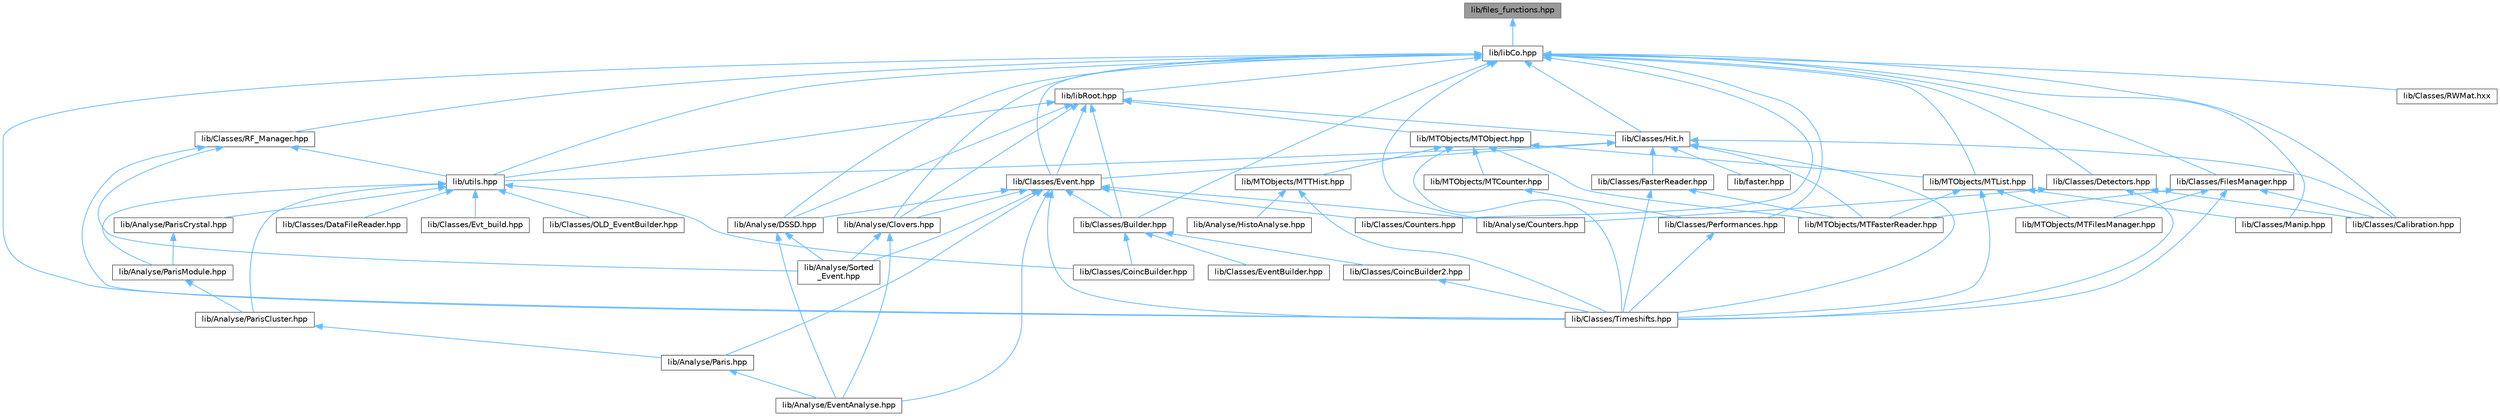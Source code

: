 digraph "lib/files_functions.hpp"
{
 // LATEX_PDF_SIZE
  bgcolor="transparent";
  edge [fontname=Helvetica,fontsize=10,labelfontname=Helvetica,labelfontsize=10];
  node [fontname=Helvetica,fontsize=10,shape=box,height=0.2,width=0.4];
  Node1 [id="Node000001",label="lib/files_functions.hpp",height=0.2,width=0.4,color="gray40", fillcolor="grey60", style="filled", fontcolor="black",tooltip=" "];
  Node1 -> Node2 [id="edge1_Node000001_Node000002",dir="back",color="steelblue1",style="solid",tooltip=" "];
  Node2 [id="Node000002",label="lib/libCo.hpp",height=0.2,width=0.4,color="grey40", fillcolor="white", style="filled",URL="$lib_co_8hpp.html",tooltip=" "];
  Node2 -> Node3 [id="edge2_Node000002_Node000003",dir="back",color="steelblue1",style="solid",tooltip=" "];
  Node3 [id="Node000003",label="lib/Analyse/Clovers.hpp",height=0.2,width=0.4,color="grey40", fillcolor="white", style="filled",URL="$_clovers_8hpp.html",tooltip=" "];
  Node3 -> Node4 [id="edge3_Node000003_Node000004",dir="back",color="steelblue1",style="solid",tooltip=" "];
  Node4 [id="Node000004",label="lib/Analyse/EventAnalyse.hpp",height=0.2,width=0.4,color="grey40", fillcolor="white", style="filled",URL="$_event_analyse_8hpp.html",tooltip=" "];
  Node3 -> Node5 [id="edge4_Node000003_Node000005",dir="back",color="steelblue1",style="solid",tooltip=" "];
  Node5 [id="Node000005",label="lib/Analyse/Sorted\l_Event.hpp",height=0.2,width=0.4,color="grey40", fillcolor="white", style="filled",URL="$_sorted___event_8hpp.html",tooltip=" "];
  Node2 -> Node6 [id="edge5_Node000002_Node000006",dir="back",color="steelblue1",style="solid",tooltip=" "];
  Node6 [id="Node000006",label="lib/Analyse/Counters.hpp",height=0.2,width=0.4,color="grey40", fillcolor="white", style="filled",URL="$_analyse_2_counters_8hpp.html",tooltip=" "];
  Node2 -> Node7 [id="edge6_Node000002_Node000007",dir="back",color="steelblue1",style="solid",tooltip=" "];
  Node7 [id="Node000007",label="lib/Analyse/DSSD.hpp",height=0.2,width=0.4,color="grey40", fillcolor="white", style="filled",URL="$_d_s_s_d_8hpp.html",tooltip=" "];
  Node7 -> Node4 [id="edge7_Node000007_Node000004",dir="back",color="steelblue1",style="solid",tooltip=" "];
  Node7 -> Node5 [id="edge8_Node000007_Node000005",dir="back",color="steelblue1",style="solid",tooltip=" "];
  Node2 -> Node8 [id="edge9_Node000002_Node000008",dir="back",color="steelblue1",style="solid",tooltip=" "];
  Node8 [id="Node000008",label="lib/Classes/Builder.hpp",height=0.2,width=0.4,color="grey40", fillcolor="white", style="filled",URL="$_builder_8hpp.html",tooltip=" "];
  Node8 -> Node9 [id="edge10_Node000008_Node000009",dir="back",color="steelblue1",style="solid",tooltip=" "];
  Node9 [id="Node000009",label="lib/Classes/CoincBuilder.hpp",height=0.2,width=0.4,color="grey40", fillcolor="white", style="filled",URL="$_coinc_builder_8hpp.html",tooltip=" "];
  Node8 -> Node10 [id="edge11_Node000008_Node000010",dir="back",color="steelblue1",style="solid",tooltip=" "];
  Node10 [id="Node000010",label="lib/Classes/CoincBuilder2.hpp",height=0.2,width=0.4,color="grey40", fillcolor="white", style="filled",URL="$_coinc_builder2_8hpp.html",tooltip=" "];
  Node10 -> Node11 [id="edge12_Node000010_Node000011",dir="back",color="steelblue1",style="solid",tooltip=" "];
  Node11 [id="Node000011",label="lib/Classes/Timeshifts.hpp",height=0.2,width=0.4,color="grey40", fillcolor="white", style="filled",URL="$_timeshifts_8hpp.html",tooltip=" "];
  Node8 -> Node12 [id="edge13_Node000008_Node000012",dir="back",color="steelblue1",style="solid",tooltip=" "];
  Node12 [id="Node000012",label="lib/Classes/EventBuilder.hpp",height=0.2,width=0.4,color="grey40", fillcolor="white", style="filled",URL="$_event_builder_8hpp.html",tooltip=" "];
  Node2 -> Node13 [id="edge14_Node000002_Node000013",dir="back",color="steelblue1",style="solid",tooltip=" "];
  Node13 [id="Node000013",label="lib/Classes/Calibration.hpp",height=0.2,width=0.4,color="grey40", fillcolor="white", style="filled",URL="$_calibration_8hpp.html",tooltip=" "];
  Node2 -> Node14 [id="edge15_Node000002_Node000014",dir="back",color="steelblue1",style="solid",tooltip=" "];
  Node14 [id="Node000014",label="lib/Classes/Counters.hpp",height=0.2,width=0.4,color="grey40", fillcolor="white", style="filled",URL="$_classes_2_counters_8hpp.html",tooltip=" "];
  Node2 -> Node15 [id="edge16_Node000002_Node000015",dir="back",color="steelblue1",style="solid",tooltip=" "];
  Node15 [id="Node000015",label="lib/Classes/Detectors.hpp",height=0.2,width=0.4,color="grey40", fillcolor="white", style="filled",URL="$_detectors_8hpp.html",tooltip=" "];
  Node15 -> Node6 [id="edge17_Node000015_Node000006",dir="back",color="steelblue1",style="solid",tooltip=" "];
  Node15 -> Node13 [id="edge18_Node000015_Node000013",dir="back",color="steelblue1",style="solid",tooltip=" "];
  Node15 -> Node11 [id="edge19_Node000015_Node000011",dir="back",color="steelblue1",style="solid",tooltip=" "];
  Node2 -> Node16 [id="edge20_Node000002_Node000016",dir="back",color="steelblue1",style="solid",tooltip=" "];
  Node16 [id="Node000016",label="lib/Classes/Event.hpp",height=0.2,width=0.4,color="grey40", fillcolor="white", style="filled",URL="$_event_8hpp.html",tooltip=" "];
  Node16 -> Node3 [id="edge21_Node000016_Node000003",dir="back",color="steelblue1",style="solid",tooltip=" "];
  Node16 -> Node6 [id="edge22_Node000016_Node000006",dir="back",color="steelblue1",style="solid",tooltip=" "];
  Node16 -> Node7 [id="edge23_Node000016_Node000007",dir="back",color="steelblue1",style="solid",tooltip=" "];
  Node16 -> Node4 [id="edge24_Node000016_Node000004",dir="back",color="steelblue1",style="solid",tooltip=" "];
  Node16 -> Node17 [id="edge25_Node000016_Node000017",dir="back",color="steelblue1",style="solid",tooltip=" "];
  Node17 [id="Node000017",label="lib/Analyse/Paris.hpp",height=0.2,width=0.4,color="grey40", fillcolor="white", style="filled",URL="$_paris_8hpp.html",tooltip=" "];
  Node17 -> Node4 [id="edge26_Node000017_Node000004",dir="back",color="steelblue1",style="solid",tooltip=" "];
  Node16 -> Node5 [id="edge27_Node000016_Node000005",dir="back",color="steelblue1",style="solid",tooltip=" "];
  Node16 -> Node8 [id="edge28_Node000016_Node000008",dir="back",color="steelblue1",style="solid",tooltip=" "];
  Node16 -> Node14 [id="edge29_Node000016_Node000014",dir="back",color="steelblue1",style="solid",tooltip=" "];
  Node16 -> Node11 [id="edge30_Node000016_Node000011",dir="back",color="steelblue1",style="solid",tooltip=" "];
  Node2 -> Node18 [id="edge31_Node000002_Node000018",dir="back",color="steelblue1",style="solid",tooltip=" "];
  Node18 [id="Node000018",label="lib/Classes/FilesManager.hpp",height=0.2,width=0.4,color="grey40", fillcolor="white", style="filled",URL="$_files_manager_8hpp.html",tooltip=" "];
  Node18 -> Node13 [id="edge32_Node000018_Node000013",dir="back",color="steelblue1",style="solid",tooltip=" "];
  Node18 -> Node11 [id="edge33_Node000018_Node000011",dir="back",color="steelblue1",style="solid",tooltip=" "];
  Node18 -> Node19 [id="edge34_Node000018_Node000019",dir="back",color="steelblue1",style="solid",tooltip=" "];
  Node19 [id="Node000019",label="lib/MTObjects/MTFasterReader.hpp",height=0.2,width=0.4,color="grey40", fillcolor="white", style="filled",URL="$_m_t_faster_reader_8hpp.html",tooltip=" "];
  Node18 -> Node20 [id="edge35_Node000018_Node000020",dir="back",color="steelblue1",style="solid",tooltip=" "];
  Node20 [id="Node000020",label="lib/MTObjects/MTFilesManager.hpp",height=0.2,width=0.4,color="grey40", fillcolor="white", style="filled",URL="$_m_t_files_manager_8hpp.html",tooltip=" "];
  Node2 -> Node21 [id="edge36_Node000002_Node000021",dir="back",color="steelblue1",style="solid",tooltip=" "];
  Node21 [id="Node000021",label="lib/Classes/Hit.h",height=0.2,width=0.4,color="grey40", fillcolor="white", style="filled",URL="$_hit_8h.html",tooltip=" "];
  Node21 -> Node13 [id="edge37_Node000021_Node000013",dir="back",color="steelblue1",style="solid",tooltip=" "];
  Node21 -> Node16 [id="edge38_Node000021_Node000016",dir="back",color="steelblue1",style="solid",tooltip=" "];
  Node21 -> Node22 [id="edge39_Node000021_Node000022",dir="back",color="steelblue1",style="solid",tooltip=" "];
  Node22 [id="Node000022",label="lib/Classes/FasterReader.hpp",height=0.2,width=0.4,color="grey40", fillcolor="white", style="filled",URL="$_faster_reader_8hpp.html",tooltip=" "];
  Node22 -> Node11 [id="edge40_Node000022_Node000011",dir="back",color="steelblue1",style="solid",tooltip=" "];
  Node22 -> Node19 [id="edge41_Node000022_Node000019",dir="back",color="steelblue1",style="solid",tooltip=" "];
  Node21 -> Node11 [id="edge42_Node000021_Node000011",dir="back",color="steelblue1",style="solid",tooltip=" "];
  Node21 -> Node19 [id="edge43_Node000021_Node000019",dir="back",color="steelblue1",style="solid",tooltip=" "];
  Node21 -> Node23 [id="edge44_Node000021_Node000023",dir="back",color="steelblue1",style="solid",tooltip=" "];
  Node23 [id="Node000023",label="lib/faster.hpp",height=0.2,width=0.4,color="grey40", fillcolor="white", style="filled",URL="$faster_8hpp.html",tooltip=" "];
  Node21 -> Node24 [id="edge45_Node000021_Node000024",dir="back",color="steelblue1",style="solid",tooltip=" "];
  Node24 [id="Node000024",label="lib/utils.hpp",height=0.2,width=0.4,color="grey40", fillcolor="white", style="filled",URL="$utils_8hpp.html",tooltip=" "];
  Node24 -> Node25 [id="edge46_Node000024_Node000025",dir="back",color="steelblue1",style="solid",tooltip=" "];
  Node25 [id="Node000025",label="lib/Analyse/ParisCluster.hpp",height=0.2,width=0.4,color="grey40", fillcolor="white", style="filled",URL="$_paris_cluster_8hpp.html",tooltip=" "];
  Node25 -> Node17 [id="edge47_Node000025_Node000017",dir="back",color="steelblue1",style="solid",tooltip=" "];
  Node24 -> Node26 [id="edge48_Node000024_Node000026",dir="back",color="steelblue1",style="solid",tooltip=" "];
  Node26 [id="Node000026",label="lib/Analyse/ParisCrystal.hpp",height=0.2,width=0.4,color="grey40", fillcolor="white", style="filled",URL="$_paris_crystal_8hpp.html",tooltip=" "];
  Node26 -> Node27 [id="edge49_Node000026_Node000027",dir="back",color="steelblue1",style="solid",tooltip=" "];
  Node27 [id="Node000027",label="lib/Analyse/ParisModule.hpp",height=0.2,width=0.4,color="grey40", fillcolor="white", style="filled",URL="$_paris_module_8hpp.html",tooltip=" "];
  Node27 -> Node25 [id="edge50_Node000027_Node000025",dir="back",color="steelblue1",style="solid",tooltip=" "];
  Node24 -> Node27 [id="edge51_Node000024_Node000027",dir="back",color="steelblue1",style="solid",tooltip=" "];
  Node24 -> Node9 [id="edge52_Node000024_Node000009",dir="back",color="steelblue1",style="solid",tooltip=" "];
  Node24 -> Node28 [id="edge53_Node000024_Node000028",dir="back",color="steelblue1",style="solid",tooltip=" "];
  Node28 [id="Node000028",label="lib/Classes/DataFileReader.hpp",height=0.2,width=0.4,color="grey40", fillcolor="white", style="filled",URL="$_data_file_reader_8hpp.html",tooltip=" "];
  Node24 -> Node29 [id="edge54_Node000024_Node000029",dir="back",color="steelblue1",style="solid",tooltip=" "];
  Node29 [id="Node000029",label="lib/Classes/Evt_build.hpp",height=0.2,width=0.4,color="grey40", fillcolor="white", style="filled",URL="$_evt__build_8hpp.html",tooltip=" "];
  Node24 -> Node30 [id="edge55_Node000024_Node000030",dir="back",color="steelblue1",style="solid",tooltip=" "];
  Node30 [id="Node000030",label="lib/Classes/OLD_EventBuilder.hpp",height=0.2,width=0.4,color="grey40", fillcolor="white", style="filled",URL="$_o_l_d___event_builder_8hpp.html",tooltip=" "];
  Node2 -> Node31 [id="edge56_Node000002_Node000031",dir="back",color="steelblue1",style="solid",tooltip=" "];
  Node31 [id="Node000031",label="lib/Classes/Manip.hpp",height=0.2,width=0.4,color="grey40", fillcolor="white", style="filled",URL="$_manip_8hpp.html",tooltip=" "];
  Node2 -> Node32 [id="edge57_Node000002_Node000032",dir="back",color="steelblue1",style="solid",tooltip=" "];
  Node32 [id="Node000032",label="lib/Classes/Performances.hpp",height=0.2,width=0.4,color="grey40", fillcolor="white", style="filled",URL="$_performances_8hpp.html",tooltip=" "];
  Node32 -> Node11 [id="edge58_Node000032_Node000011",dir="back",color="steelblue1",style="solid",tooltip=" "];
  Node2 -> Node33 [id="edge59_Node000002_Node000033",dir="back",color="steelblue1",style="solid",tooltip=" "];
  Node33 [id="Node000033",label="lib/Classes/RF_Manager.hpp",height=0.2,width=0.4,color="grey40", fillcolor="white", style="filled",URL="$_r_f___manager_8hpp.html",tooltip=" "];
  Node33 -> Node5 [id="edge60_Node000033_Node000005",dir="back",color="steelblue1",style="solid",tooltip=" "];
  Node33 -> Node11 [id="edge61_Node000033_Node000011",dir="back",color="steelblue1",style="solid",tooltip=" "];
  Node33 -> Node24 [id="edge62_Node000033_Node000024",dir="back",color="steelblue1",style="solid",tooltip=" "];
  Node2 -> Node34 [id="edge63_Node000002_Node000034",dir="back",color="steelblue1",style="solid",tooltip=" "];
  Node34 [id="Node000034",label="lib/Classes/RWMat.hxx",height=0.2,width=0.4,color="grey40", fillcolor="white", style="filled",URL="$_r_w_mat_8hxx.html",tooltip=" "];
  Node2 -> Node11 [id="edge64_Node000002_Node000011",dir="back",color="steelblue1",style="solid",tooltip=" "];
  Node2 -> Node35 [id="edge65_Node000002_Node000035",dir="back",color="steelblue1",style="solid",tooltip=" "];
  Node35 [id="Node000035",label="lib/MTObjects/MTList.hpp",height=0.2,width=0.4,color="grey40", fillcolor="white", style="filled",URL="$_m_t_list_8hpp.html",tooltip=" "];
  Node35 -> Node31 [id="edge66_Node000035_Node000031",dir="back",color="steelblue1",style="solid",tooltip=" "];
  Node35 -> Node11 [id="edge67_Node000035_Node000011",dir="back",color="steelblue1",style="solid",tooltip=" "];
  Node35 -> Node19 [id="edge68_Node000035_Node000019",dir="back",color="steelblue1",style="solid",tooltip=" "];
  Node35 -> Node20 [id="edge69_Node000035_Node000020",dir="back",color="steelblue1",style="solid",tooltip=" "];
  Node2 -> Node36 [id="edge70_Node000002_Node000036",dir="back",color="steelblue1",style="solid",tooltip=" "];
  Node36 [id="Node000036",label="lib/libRoot.hpp",height=0.2,width=0.4,color="grey40", fillcolor="white", style="filled",URL="$lib_root_8hpp.html",tooltip=" "];
  Node36 -> Node3 [id="edge71_Node000036_Node000003",dir="back",color="steelblue1",style="solid",tooltip=" "];
  Node36 -> Node7 [id="edge72_Node000036_Node000007",dir="back",color="steelblue1",style="solid",tooltip=" "];
  Node36 -> Node8 [id="edge73_Node000036_Node000008",dir="back",color="steelblue1",style="solid",tooltip=" "];
  Node36 -> Node16 [id="edge74_Node000036_Node000016",dir="back",color="steelblue1",style="solid",tooltip=" "];
  Node36 -> Node21 [id="edge75_Node000036_Node000021",dir="back",color="steelblue1",style="solid",tooltip=" "];
  Node36 -> Node37 [id="edge76_Node000036_Node000037",dir="back",color="steelblue1",style="solid",tooltip=" "];
  Node37 [id="Node000037",label="lib/MTObjects/MTObject.hpp",height=0.2,width=0.4,color="grey40", fillcolor="white", style="filled",URL="$_m_t_object_8hpp.html",tooltip=" "];
  Node37 -> Node11 [id="edge77_Node000037_Node000011",dir="back",color="steelblue1",style="solid",tooltip=" "];
  Node37 -> Node38 [id="edge78_Node000037_Node000038",dir="back",color="steelblue1",style="solid",tooltip=" "];
  Node38 [id="Node000038",label="lib/MTObjects/MTCounter.hpp",height=0.2,width=0.4,color="grey40", fillcolor="white", style="filled",URL="$_m_t_counter_8hpp.html",tooltip=" "];
  Node38 -> Node32 [id="edge79_Node000038_Node000032",dir="back",color="steelblue1",style="solid",tooltip=" "];
  Node37 -> Node19 [id="edge80_Node000037_Node000019",dir="back",color="steelblue1",style="solid",tooltip=" "];
  Node37 -> Node35 [id="edge81_Node000037_Node000035",dir="back",color="steelblue1",style="solid",tooltip=" "];
  Node37 -> Node39 [id="edge82_Node000037_Node000039",dir="back",color="steelblue1",style="solid",tooltip=" "];
  Node39 [id="Node000039",label="lib/MTObjects/MTTHist.hpp",height=0.2,width=0.4,color="grey40", fillcolor="white", style="filled",URL="$_m_t_t_hist_8hpp.html",tooltip=" "];
  Node39 -> Node40 [id="edge83_Node000039_Node000040",dir="back",color="steelblue1",style="solid",tooltip=" "];
  Node40 [id="Node000040",label="lib/Analyse/HistoAnalyse.hpp",height=0.2,width=0.4,color="grey40", fillcolor="white", style="filled",URL="$_histo_analyse_8hpp.html",tooltip=" "];
  Node39 -> Node11 [id="edge84_Node000039_Node000011",dir="back",color="steelblue1",style="solid",tooltip=" "];
  Node36 -> Node24 [id="edge85_Node000036_Node000024",dir="back",color="steelblue1",style="solid",tooltip=" "];
  Node2 -> Node24 [id="edge86_Node000002_Node000024",dir="back",color="steelblue1",style="solid",tooltip=" "];
}
